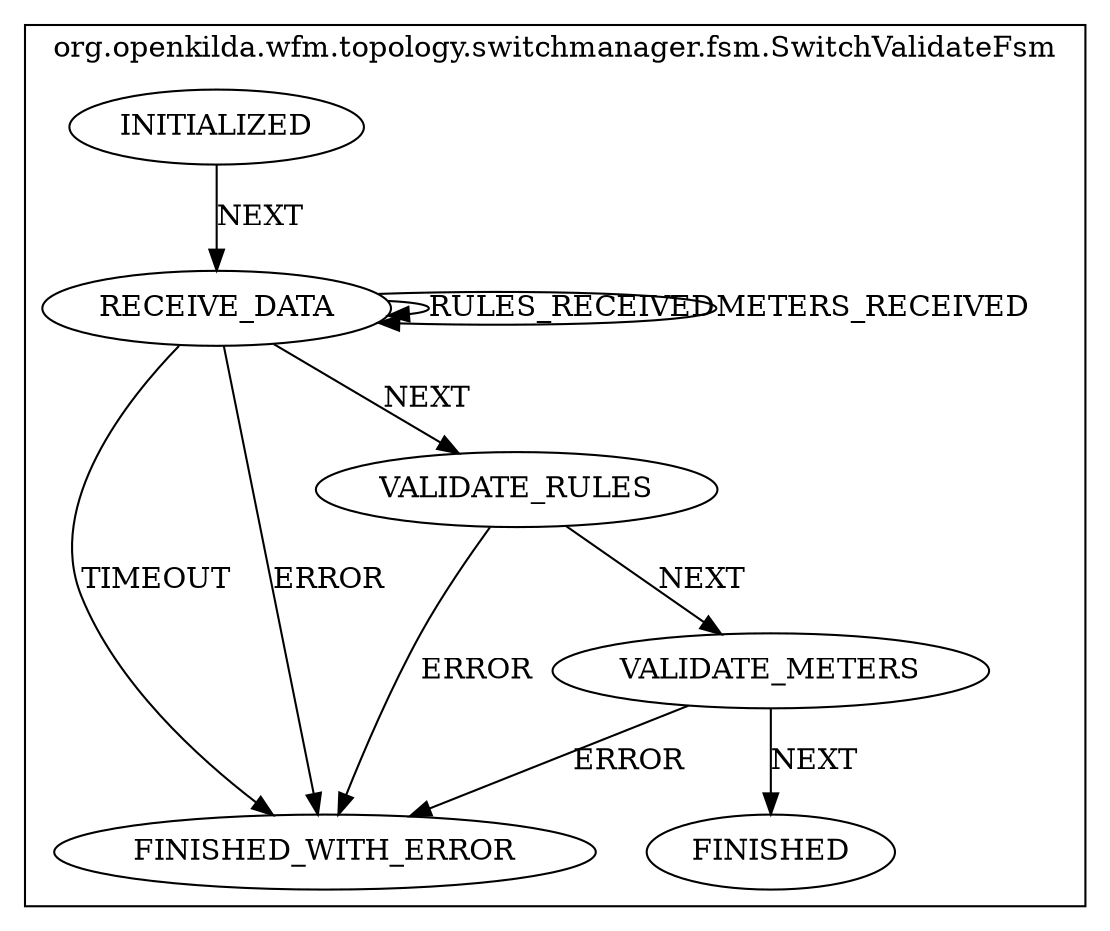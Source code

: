 digraph {
compound=true;
subgraph cluster_StateMachine {
label="org.openkilda.wfm.topology.switchmanager.fsm.SwitchValidateFsm";
INITIALIZED [label="INITIALIZED"];
FINISHED_WITH_ERROR [label="FINISHED_WITH_ERROR"];
FINISHED [label="FINISHED"];
VALIDATE_RULES [label="VALIDATE_RULES"];
RECEIVE_DATA [label="RECEIVE_DATA"];
VALIDATE_METERS [label="VALIDATE_METERS"];

INITIALIZED -> RECEIVE_DATA [ label="NEXT"];
VALIDATE_RULES -> FINISHED_WITH_ERROR [ label="ERROR"];
VALIDATE_RULES -> VALIDATE_METERS [ label="NEXT"];
RECEIVE_DATA -> RECEIVE_DATA [ label="RULES_RECEIVED"];
RECEIVE_DATA -> RECEIVE_DATA [ label="METERS_RECEIVED"];
RECEIVE_DATA -> FINISHED_WITH_ERROR [ label="TIMEOUT"];
RECEIVE_DATA -> FINISHED_WITH_ERROR [ label="ERROR"];
RECEIVE_DATA -> VALIDATE_RULES [ label="NEXT"];
VALIDATE_METERS -> FINISHED_WITH_ERROR [ label="ERROR"];
VALIDATE_METERS -> FINISHED [ label="NEXT"];}}
